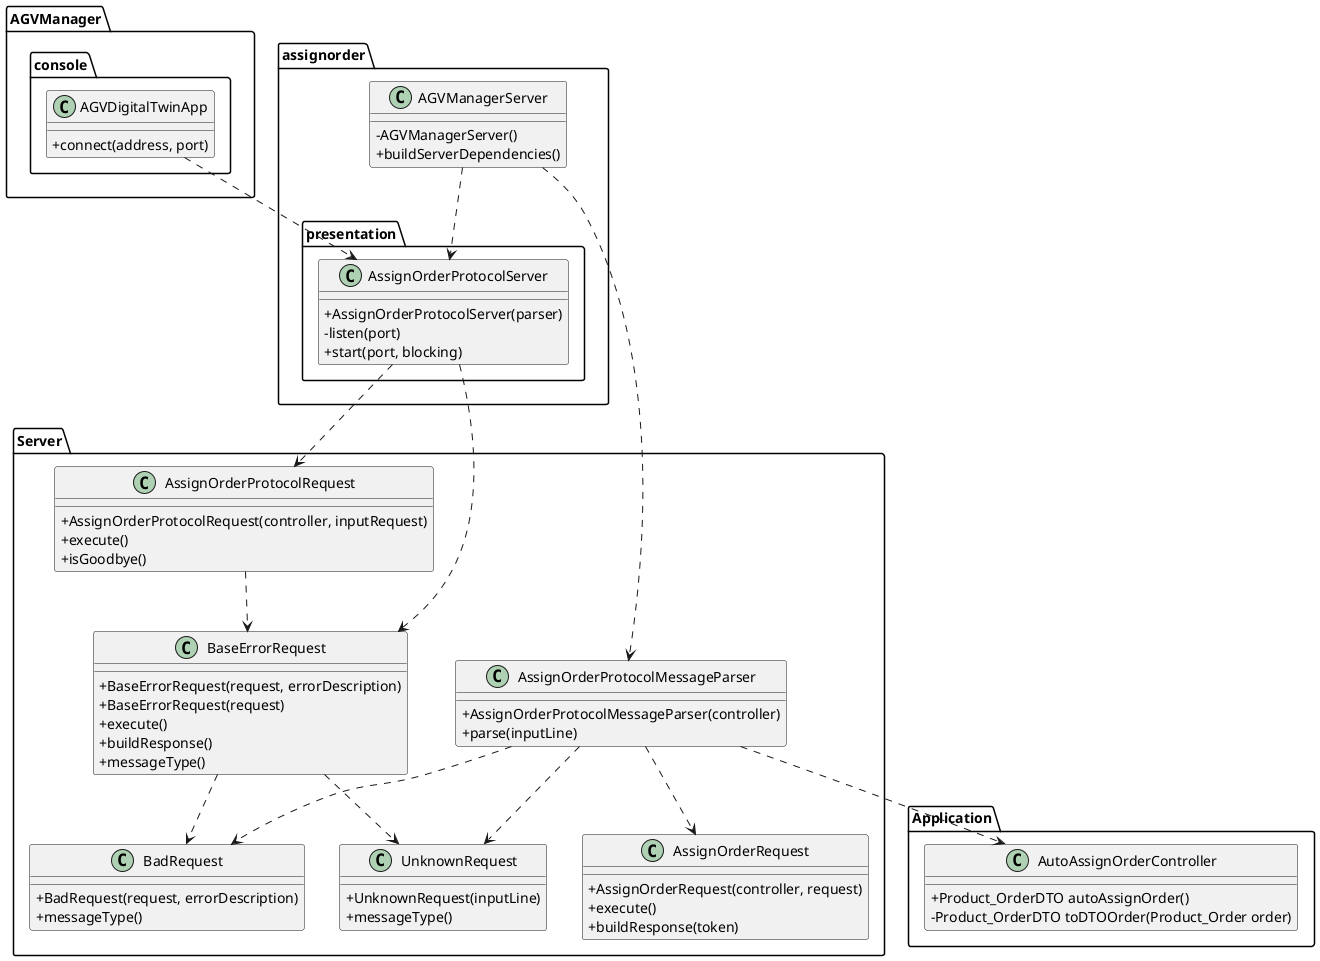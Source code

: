 @startuml
skinparam classAttributeIconSize 0


package "AGVManager"{
package "console"{
class AGVDigitalTwinApp{
+connect(address, port)
}
}
}

package "Application"{
class AutoAssignOrderController{
+Product_OrderDTO autoAssignOrder()
-Product_OrderDTO toDTOOrder(Product_Order order)
}
}

package "assignorder"{
package "presentation"{
class AssignOrderProtocolServer{
+AssignOrderProtocolServer(parser)
-listen(port)
+start(port, blocking)
}
}
class AGVManagerServer{
-AGVManagerServer()
+buildServerDependencies()
}
}

package "Server"{
class AssignOrderProtocolMessageParser{
+AssignOrderProtocolMessageParser(controller)
+parse(inputLine)
}
class AssignOrderProtocolRequest{
+AssignOrderProtocolRequest(controller, inputRequest)
+execute()
+isGoodbye()
}
class AssignOrderRequest{
+AssignOrderRequest(controller, request)
+execute()
+buildResponse(token)
}
class BadRequest{
+BadRequest(request, errorDescription)
+messageType()
}
class BaseErrorRequest{
+BaseErrorRequest(request, errorDescription)
+BaseErrorRequest(request)
+execute()
+buildResponse()
+messageType()
}
class UnknownRequest{
+UnknownRequest(inputLine)
+messageType()
}
}

AGVManagerServer .-> AssignOrderProtocolServer
AGVManagerServer .-> AssignOrderProtocolMessageParser
AssignOrderProtocolMessageParser .-> AutoAssignOrderController
AssignOrderProtocolMessageParser .-> UnknownRequest
AssignOrderProtocolMessageParser .-> BadRequest
AssignOrderProtocolMessageParser .-> AssignOrderRequest
BaseErrorRequest .-> UnknownRequest
BaseErrorRequest .-> BadRequest
AssignOrderProtocolServer .-> BaseErrorRequest
AssignOrderProtocolServer .-> AssignOrderProtocolRequest
AssignOrderProtocolRequest .-> BaseErrorRequest
AGVDigitalTwinApp .-> AssignOrderProtocolServer



@enduml